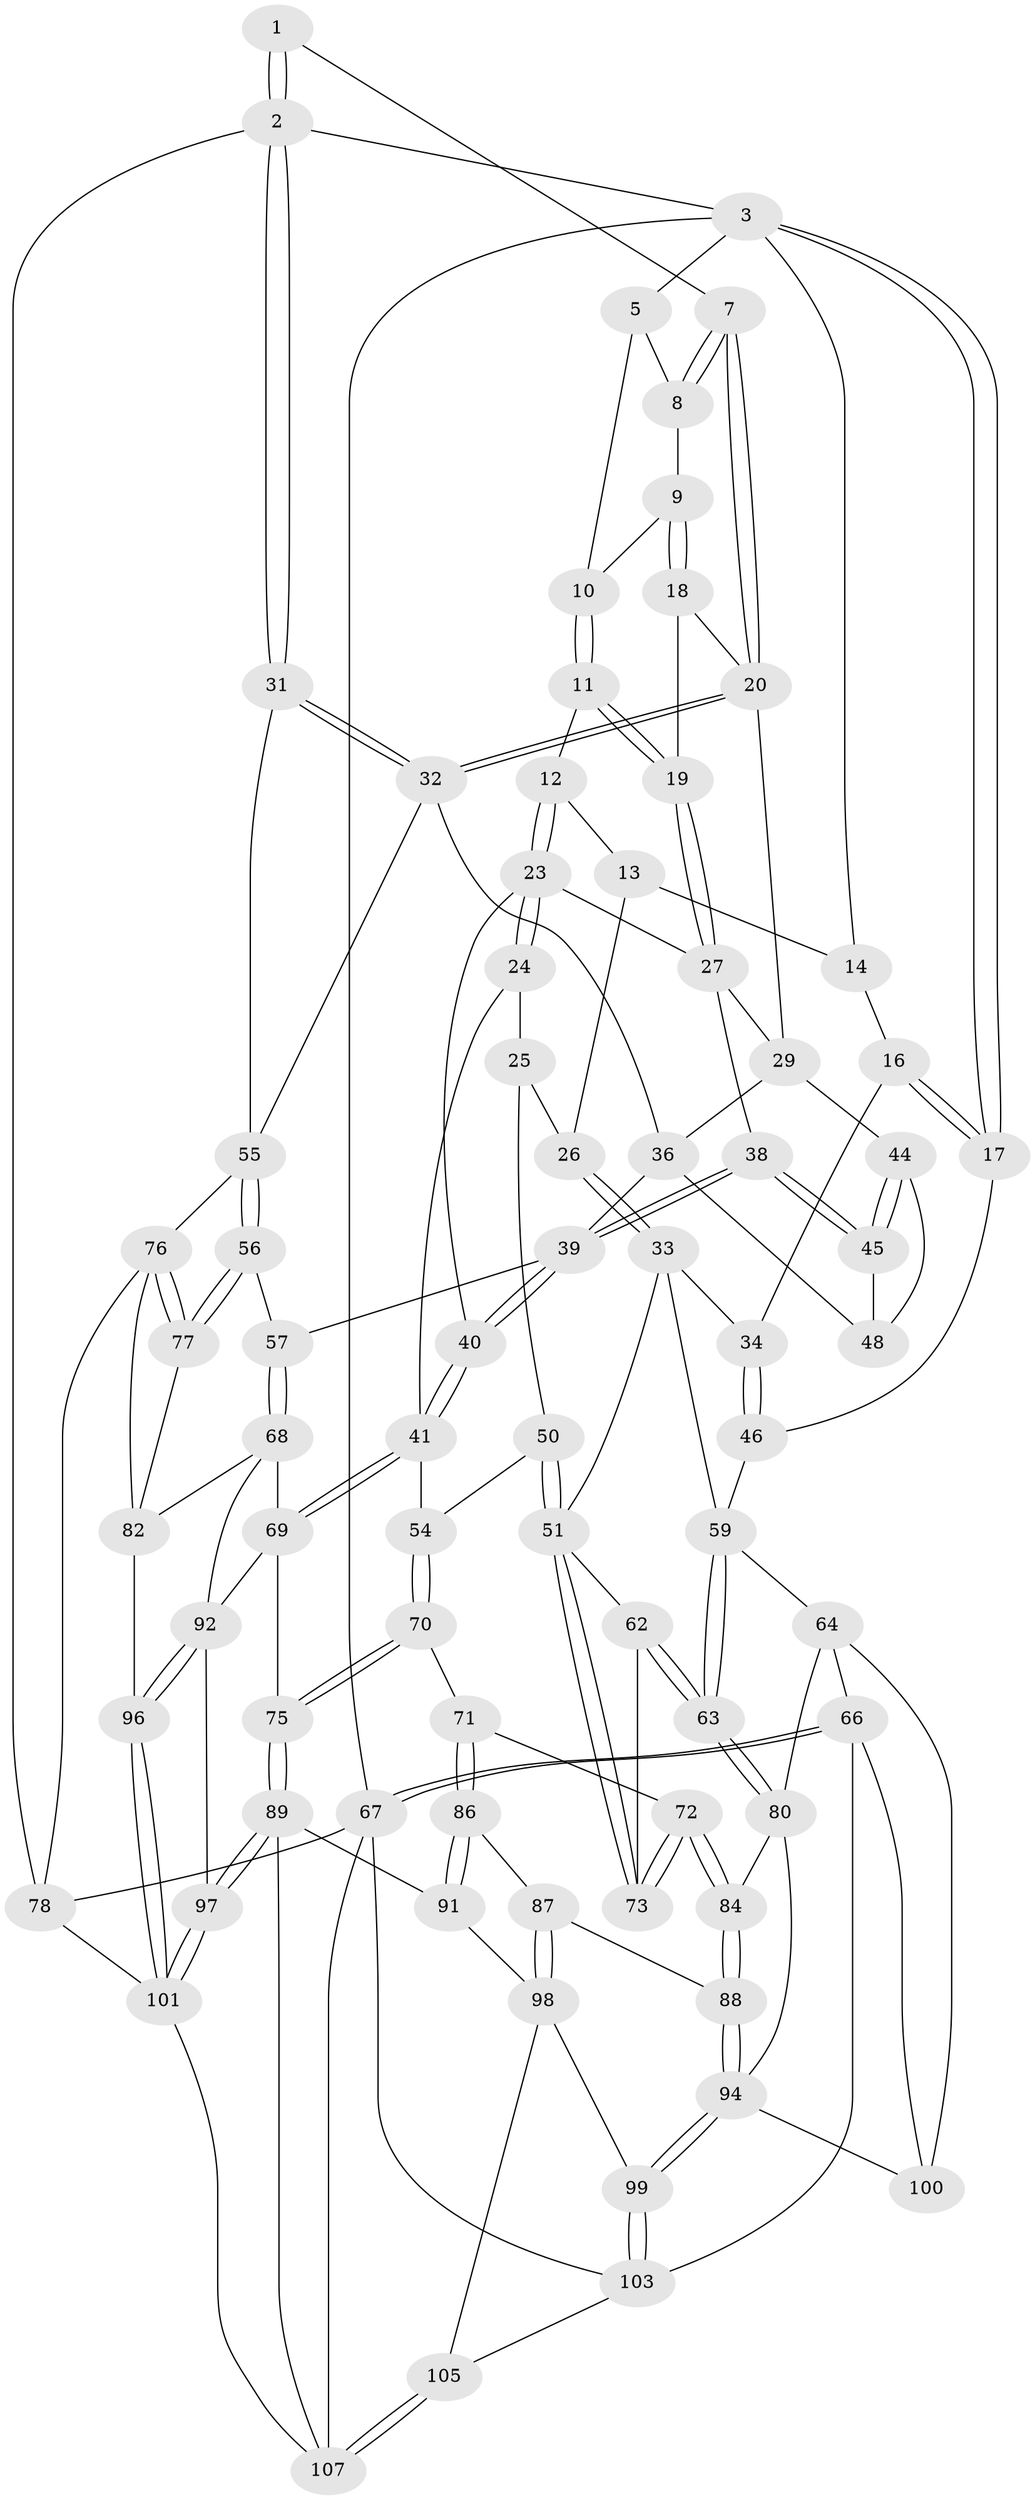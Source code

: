 // Generated by graph-tools (version 1.1) at 2025/24/03/03/25 07:24:39]
// undirected, 77 vertices, 180 edges
graph export_dot {
graph [start="1"]
  node [color=gray90,style=filled];
  1 [pos="+0.933591826144718+0"];
  2 [pos="+1+0"];
  3 [pos="+0+0",super="+4"];
  5 [pos="+0.4751714271641974+0",super="+6"];
  7 [pos="+0.7899759455797821+0.12648508873427258"];
  8 [pos="+0.7045010281242361+0.0564291586011754"];
  9 [pos="+0.6514923740668468+0.08294028239038051"];
  10 [pos="+0.5763756789238897+0.04407012317369803"];
  11 [pos="+0.5442807567120151+0.13682865258548743"];
  12 [pos="+0.5202407732592554+0.1405859379384323"];
  13 [pos="+0.511537054377701+0.13946016441752884",super="+22"];
  14 [pos="+0.36384183081987925+0",super="+15"];
  16 [pos="+0.16565258249509435+0.13889252722933348"];
  17 [pos="+0+0"];
  18 [pos="+0.6242780189194934+0.14051345897238876"];
  19 [pos="+0.6068151566935988+0.16226308443798498"];
  20 [pos="+0.8042262664621803+0.15491447662459046",super="+21"];
  23 [pos="+0.5420625903430601+0.2681435836300824",super="+28"];
  24 [pos="+0.5323379116400605+0.2769143134481393",super="+43"];
  25 [pos="+0.36499099800952156+0.25511623122912214",super="+49"];
  26 [pos="+0.3609389593144962+0.25166237275439995"];
  27 [pos="+0.6308047044693413+0.22715806293460117",super="+30"];
  29 [pos="+0.7391169976908546+0.23355206674521958",super="+37"];
  31 [pos="+1+0.14677504217291254"];
  32 [pos="+1+0.19494550458329027",super="+35"];
  33 [pos="+0.2491923098445429+0.3191885166032797",super="+53"];
  34 [pos="+0.19271385287702233+0.26351467436867937"];
  36 [pos="+0.871309840920588+0.35037950609606416",super="+47"];
  38 [pos="+0.6944132200308482+0.39720059023227816"];
  39 [pos="+0.6648705274128083+0.42468384266771736",super="+58"];
  40 [pos="+0.6303933047922361+0.4417842812379093"];
  41 [pos="+0.6219214513499338+0.44890807420579587",super="+42"];
  44 [pos="+0.7824785296589407+0.36418238740768977"];
  45 [pos="+0.716613556049625+0.39295025512415294"];
  46 [pos="+0+0.15715168687811312"];
  48 [pos="+0.8127383014057583+0.4251900124522432"];
  50 [pos="+0.43269462636970163+0.45351347531245056"];
  51 [pos="+0.4150036193568007+0.4685814289333279",super="+52"];
  54 [pos="+0.5091992190453416+0.46519228706201804"];
  55 [pos="+0.9230182758516575+0.47606350380147133",super="+61"];
  56 [pos="+0.9136573423065633+0.5233727586173944"];
  57 [pos="+0.8458981245488773+0.5169872293121986"];
  59 [pos="+0.0828280317270133+0.37592391490171456",super="+60"];
  62 [pos="+0.2128762104030899+0.5391397907820016"];
  63 [pos="+0.20003537962524773+0.5586095773653755"];
  64 [pos="+0+0.6285635846655091",super="+65"];
  66 [pos="+0+1",super="+104"];
  67 [pos="+0+1",super="+110"];
  68 [pos="+0.7341027646920832+0.6190022343331066",super="+83"];
  69 [pos="+0.656772279009322+0.5888500617279664",super="+74"];
  70 [pos="+0.4786492682135747+0.6377884823687479"];
  71 [pos="+0.43030621649782946+0.6416093153637169"];
  72 [pos="+0.39401968754881406+0.6091676347303605"];
  73 [pos="+0.4036959939865807+0.4946446725230491"];
  75 [pos="+0.5695146149249843+0.661649973555558"];
  76 [pos="+1+0.5641531343691214",super="+79"];
  77 [pos="+0.948468875909898+0.5542914274013688"];
  78 [pos="+1+1"];
  80 [pos="+0.1924458452887293+0.5872571941837402",super="+81"];
  82 [pos="+0.9166659327135722+0.6306005801453679",super="+85"];
  84 [pos="+0.22973779485028914+0.6155307288675499"];
  86 [pos="+0.38938604700615814+0.7718251677960755"];
  87 [pos="+0.3175793738001872+0.7645262276981994"];
  88 [pos="+0.2422667973457225+0.6532194733565247"];
  89 [pos="+0.5071016775786733+0.8484152685064722",super="+90"];
  91 [pos="+0.42530587414164167+0.8187689899390155"];
  92 [pos="+0.7721505656205676+0.7096660340315893",super="+93"];
  94 [pos="+0.1873676780512787+0.8096147178497128",super="+95"];
  96 [pos="+0.8477483596769771+0.7817518025706683"];
  97 [pos="+0.6455352352100588+0.8909115022741331"];
  98 [pos="+0.25782025278591597+0.8238546479672888",super="+102"];
  99 [pos="+0.20800472471035492+0.826071301279156"];
  100 [pos="+0.12140278004011257+0.8275694461951585"];
  101 [pos="+0.6868628556251122+0.942387374348998",super="+108"];
  103 [pos="+0.1799084357934284+0.9368383057464319",super="+106"];
  105 [pos="+0.29683069867773837+0.9302313487792316"];
  107 [pos="+0.41930911551705374+0.9733723116890323",super="+109"];
  1 -- 2;
  1 -- 2;
  1 -- 7;
  2 -- 3;
  2 -- 31;
  2 -- 31;
  2 -- 78;
  3 -- 17;
  3 -- 17;
  3 -- 67;
  3 -- 5;
  3 -- 14;
  5 -- 10;
  5 -- 8;
  7 -- 8;
  7 -- 8;
  7 -- 20;
  7 -- 20;
  8 -- 9;
  9 -- 10;
  9 -- 18;
  9 -- 18;
  10 -- 11;
  10 -- 11;
  11 -- 12;
  11 -- 19;
  11 -- 19;
  12 -- 13;
  12 -- 23;
  12 -- 23;
  13 -- 14 [weight=2];
  13 -- 26;
  14 -- 16;
  16 -- 17;
  16 -- 17;
  16 -- 34;
  17 -- 46;
  18 -- 19;
  18 -- 20;
  19 -- 27;
  19 -- 27;
  20 -- 32;
  20 -- 32;
  20 -- 29;
  23 -- 24;
  23 -- 24;
  23 -- 40;
  23 -- 27;
  24 -- 25 [weight=2];
  24 -- 41;
  25 -- 26;
  25 -- 50;
  26 -- 33;
  26 -- 33;
  27 -- 29;
  27 -- 38;
  29 -- 36;
  29 -- 44;
  31 -- 32;
  31 -- 32;
  31 -- 55;
  32 -- 36;
  32 -- 55;
  33 -- 34;
  33 -- 59;
  33 -- 51;
  34 -- 46;
  34 -- 46;
  36 -- 48;
  36 -- 39;
  38 -- 39;
  38 -- 39;
  38 -- 45;
  38 -- 45;
  39 -- 40;
  39 -- 40;
  39 -- 57;
  40 -- 41;
  40 -- 41;
  41 -- 69;
  41 -- 69;
  41 -- 54;
  44 -- 45;
  44 -- 45;
  44 -- 48;
  45 -- 48;
  46 -- 59;
  50 -- 51;
  50 -- 51;
  50 -- 54;
  51 -- 73;
  51 -- 73;
  51 -- 62;
  54 -- 70;
  54 -- 70;
  55 -- 56;
  55 -- 56;
  55 -- 76;
  56 -- 57;
  56 -- 77;
  56 -- 77;
  57 -- 68;
  57 -- 68;
  59 -- 63;
  59 -- 63;
  59 -- 64;
  62 -- 63;
  62 -- 63;
  62 -- 73;
  63 -- 80;
  63 -- 80;
  64 -- 66;
  64 -- 100;
  64 -- 80;
  66 -- 67;
  66 -- 67;
  66 -- 100;
  66 -- 103;
  67 -- 78;
  67 -- 107;
  67 -- 103;
  68 -- 69;
  68 -- 82;
  68 -- 92;
  69 -- 75;
  69 -- 92;
  70 -- 71;
  70 -- 75;
  70 -- 75;
  71 -- 72;
  71 -- 86;
  71 -- 86;
  72 -- 73;
  72 -- 73;
  72 -- 84;
  72 -- 84;
  75 -- 89;
  75 -- 89;
  76 -- 77;
  76 -- 77;
  76 -- 78;
  76 -- 82;
  77 -- 82;
  78 -- 101;
  80 -- 84;
  80 -- 94;
  82 -- 96;
  84 -- 88;
  84 -- 88;
  86 -- 87;
  86 -- 91;
  86 -- 91;
  87 -- 88;
  87 -- 98;
  87 -- 98;
  88 -- 94;
  88 -- 94;
  89 -- 97;
  89 -- 97;
  89 -- 91;
  89 -- 107;
  91 -- 98;
  92 -- 96;
  92 -- 96;
  92 -- 97;
  94 -- 99;
  94 -- 99;
  94 -- 100;
  96 -- 101;
  96 -- 101;
  97 -- 101;
  97 -- 101;
  98 -- 99;
  98 -- 105;
  99 -- 103;
  99 -- 103;
  101 -- 107;
  103 -- 105;
  105 -- 107;
  105 -- 107;
}
